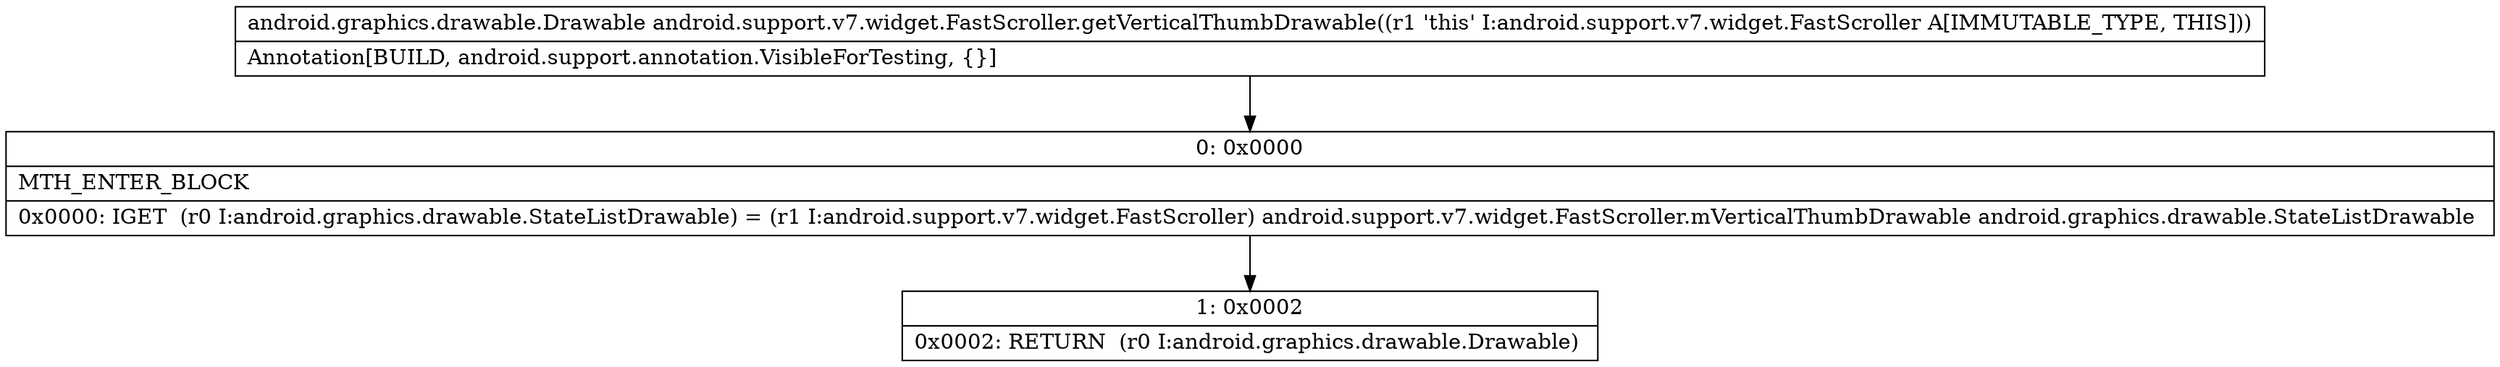 digraph "CFG forandroid.support.v7.widget.FastScroller.getVerticalThumbDrawable()Landroid\/graphics\/drawable\/Drawable;" {
Node_0 [shape=record,label="{0\:\ 0x0000|MTH_ENTER_BLOCK\l|0x0000: IGET  (r0 I:android.graphics.drawable.StateListDrawable) = (r1 I:android.support.v7.widget.FastScroller) android.support.v7.widget.FastScroller.mVerticalThumbDrawable android.graphics.drawable.StateListDrawable \l}"];
Node_1 [shape=record,label="{1\:\ 0x0002|0x0002: RETURN  (r0 I:android.graphics.drawable.Drawable) \l}"];
MethodNode[shape=record,label="{android.graphics.drawable.Drawable android.support.v7.widget.FastScroller.getVerticalThumbDrawable((r1 'this' I:android.support.v7.widget.FastScroller A[IMMUTABLE_TYPE, THIS]))  | Annotation[BUILD, android.support.annotation.VisibleForTesting, \{\}]\l}"];
MethodNode -> Node_0;
Node_0 -> Node_1;
}

